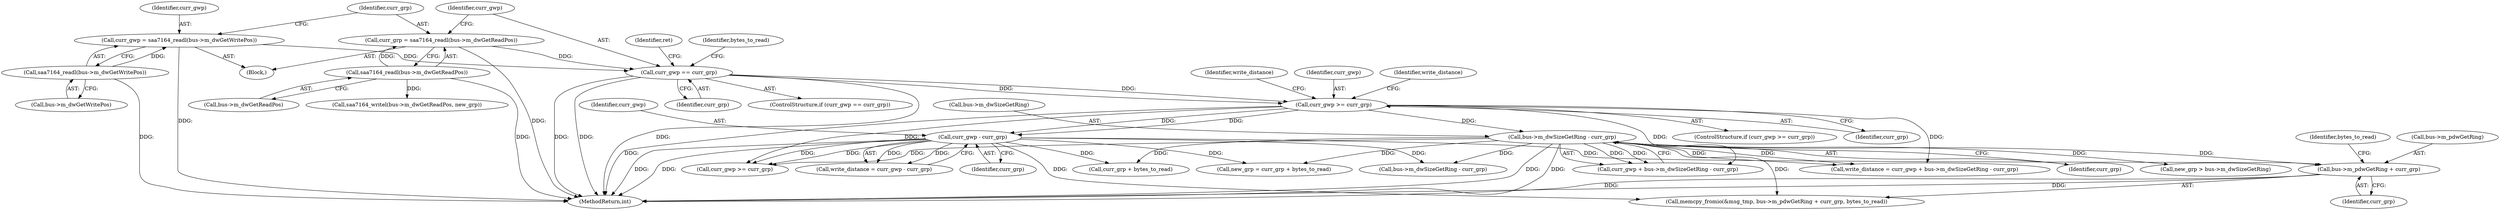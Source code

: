 digraph "0_media-tree_354dd3924a2e43806774953de536257548b5002c@pointer" {
"1000298" [label="(Call,bus->m_pdwGetRing + curr_grp)"];
"1000225" [label="(Call,curr_gwp - curr_grp)"];
"1000220" [label="(Call,curr_gwp >= curr_grp)"];
"1000203" [label="(Call,curr_gwp == curr_grp)"];
"1000190" [label="(Call,curr_gwp = saa7164_readl(bus->m_dwGetWritePos))"];
"1000192" [label="(Call,saa7164_readl(bus->m_dwGetWritePos))"];
"1000196" [label="(Call,curr_grp = saa7164_readl(bus->m_dwGetReadPos))"];
"1000198" [label="(Call,saa7164_readl(bus->m_dwGetReadPos))"];
"1000233" [label="(Call,bus->m_dwSizeGetRing - curr_grp)"];
"1000193" [label="(Call,bus->m_dwGetWritePos)"];
"1000219" [label="(ControlStructure,if (curr_gwp >= curr_grp))"];
"1000199" [label="(Call,bus->m_dwGetReadPos)"];
"1000253" [label="(Call,new_grp > bus->m_dwSizeGetRing)"];
"1000202" [label="(ControlStructure,if (curr_gwp == curr_grp))"];
"1000295" [label="(Call,memcpy_fromio(&msg_tmp, bus->m_pdwGetRing + curr_grp, bytes_to_read))"];
"1000208" [label="(Identifier,ret)"];
"1000298" [label="(Call,bus->m_pdwGetRing + curr_grp)"];
"1000212" [label="(Identifier,bytes_to_read)"];
"1000203" [label="(Call,curr_gwp == curr_grp)"];
"1000266" [label="(Call,bus->m_dwSizeGetRing - curr_grp)"];
"1000224" [label="(Identifier,write_distance)"];
"1000230" [label="(Identifier,write_distance)"];
"1000249" [label="(Call,curr_grp + bytes_to_read)"];
"1000247" [label="(Call,new_grp = curr_grp + bytes_to_read)"];
"1000303" [label="(Identifier,bytes_to_read)"];
"1000237" [label="(Identifier,curr_grp)"];
"1000220" [label="(Call,curr_gwp >= curr_grp)"];
"1000226" [label="(Identifier,curr_gwp)"];
"1000638" [label="(Call,saa7164_writel(bus->m_dwGetReadPos, new_grp))"];
"1000302" [label="(Identifier,curr_grp)"];
"1000233" [label="(Call,bus->m_dwSizeGetRing - curr_grp)"];
"1000222" [label="(Identifier,curr_grp)"];
"1000198" [label="(Call,saa7164_readl(bus->m_dwGetReadPos))"];
"1000299" [label="(Call,bus->m_pdwGetRing)"];
"1000417" [label="(Call,curr_gwp >= curr_grp)"];
"1000227" [label="(Identifier,curr_grp)"];
"1000196" [label="(Call,curr_grp = saa7164_readl(bus->m_dwGetReadPos))"];
"1000223" [label="(Call,write_distance = curr_gwp - curr_grp)"];
"1000192" [label="(Call,saa7164_readl(bus->m_dwGetWritePos))"];
"1000190" [label="(Call,curr_gwp = saa7164_readl(bus->m_dwGetWritePos))"];
"1000191" [label="(Identifier,curr_gwp)"];
"1000231" [label="(Call,curr_gwp + bus->m_dwSizeGetRing - curr_grp)"];
"1000225" [label="(Call,curr_gwp - curr_grp)"];
"1000204" [label="(Identifier,curr_gwp)"];
"1000205" [label="(Identifier,curr_grp)"];
"1000127" [label="(Block,)"];
"1000234" [label="(Call,bus->m_dwSizeGetRing)"];
"1000197" [label="(Identifier,curr_grp)"];
"1000657" [label="(MethodReturn,int)"];
"1000221" [label="(Identifier,curr_gwp)"];
"1000229" [label="(Call,write_distance = curr_gwp + bus->m_dwSizeGetRing - curr_grp)"];
"1000298" -> "1000295"  [label="AST: "];
"1000298" -> "1000302"  [label="CFG: "];
"1000299" -> "1000298"  [label="AST: "];
"1000302" -> "1000298"  [label="AST: "];
"1000303" -> "1000298"  [label="CFG: "];
"1000298" -> "1000657"  [label="DDG: "];
"1000298" -> "1000657"  [label="DDG: "];
"1000225" -> "1000298"  [label="DDG: "];
"1000233" -> "1000298"  [label="DDG: "];
"1000225" -> "1000223"  [label="AST: "];
"1000225" -> "1000227"  [label="CFG: "];
"1000226" -> "1000225"  [label="AST: "];
"1000227" -> "1000225"  [label="AST: "];
"1000223" -> "1000225"  [label="CFG: "];
"1000225" -> "1000657"  [label="DDG: "];
"1000225" -> "1000657"  [label="DDG: "];
"1000225" -> "1000223"  [label="DDG: "];
"1000225" -> "1000223"  [label="DDG: "];
"1000220" -> "1000225"  [label="DDG: "];
"1000220" -> "1000225"  [label="DDG: "];
"1000225" -> "1000247"  [label="DDG: "];
"1000225" -> "1000249"  [label="DDG: "];
"1000225" -> "1000266"  [label="DDG: "];
"1000225" -> "1000295"  [label="DDG: "];
"1000225" -> "1000417"  [label="DDG: "];
"1000225" -> "1000417"  [label="DDG: "];
"1000220" -> "1000219"  [label="AST: "];
"1000220" -> "1000222"  [label="CFG: "];
"1000221" -> "1000220"  [label="AST: "];
"1000222" -> "1000220"  [label="AST: "];
"1000224" -> "1000220"  [label="CFG: "];
"1000230" -> "1000220"  [label="CFG: "];
"1000220" -> "1000657"  [label="DDG: "];
"1000203" -> "1000220"  [label="DDG: "];
"1000203" -> "1000220"  [label="DDG: "];
"1000220" -> "1000229"  [label="DDG: "];
"1000220" -> "1000231"  [label="DDG: "];
"1000220" -> "1000233"  [label="DDG: "];
"1000220" -> "1000417"  [label="DDG: "];
"1000203" -> "1000202"  [label="AST: "];
"1000203" -> "1000205"  [label="CFG: "];
"1000204" -> "1000203"  [label="AST: "];
"1000205" -> "1000203"  [label="AST: "];
"1000208" -> "1000203"  [label="CFG: "];
"1000212" -> "1000203"  [label="CFG: "];
"1000203" -> "1000657"  [label="DDG: "];
"1000203" -> "1000657"  [label="DDG: "];
"1000203" -> "1000657"  [label="DDG: "];
"1000190" -> "1000203"  [label="DDG: "];
"1000196" -> "1000203"  [label="DDG: "];
"1000190" -> "1000127"  [label="AST: "];
"1000190" -> "1000192"  [label="CFG: "];
"1000191" -> "1000190"  [label="AST: "];
"1000192" -> "1000190"  [label="AST: "];
"1000197" -> "1000190"  [label="CFG: "];
"1000190" -> "1000657"  [label="DDG: "];
"1000192" -> "1000190"  [label="DDG: "];
"1000192" -> "1000193"  [label="CFG: "];
"1000193" -> "1000192"  [label="AST: "];
"1000192" -> "1000657"  [label="DDG: "];
"1000196" -> "1000127"  [label="AST: "];
"1000196" -> "1000198"  [label="CFG: "];
"1000197" -> "1000196"  [label="AST: "];
"1000198" -> "1000196"  [label="AST: "];
"1000204" -> "1000196"  [label="CFG: "];
"1000196" -> "1000657"  [label="DDG: "];
"1000198" -> "1000196"  [label="DDG: "];
"1000198" -> "1000199"  [label="CFG: "];
"1000199" -> "1000198"  [label="AST: "];
"1000198" -> "1000657"  [label="DDG: "];
"1000198" -> "1000638"  [label="DDG: "];
"1000233" -> "1000231"  [label="AST: "];
"1000233" -> "1000237"  [label="CFG: "];
"1000234" -> "1000233"  [label="AST: "];
"1000237" -> "1000233"  [label="AST: "];
"1000231" -> "1000233"  [label="CFG: "];
"1000233" -> "1000657"  [label="DDG: "];
"1000233" -> "1000657"  [label="DDG: "];
"1000233" -> "1000229"  [label="DDG: "];
"1000233" -> "1000229"  [label="DDG: "];
"1000233" -> "1000231"  [label="DDG: "];
"1000233" -> "1000231"  [label="DDG: "];
"1000233" -> "1000247"  [label="DDG: "];
"1000233" -> "1000249"  [label="DDG: "];
"1000233" -> "1000253"  [label="DDG: "];
"1000233" -> "1000266"  [label="DDG: "];
"1000233" -> "1000295"  [label="DDG: "];
"1000233" -> "1000417"  [label="DDG: "];
}
